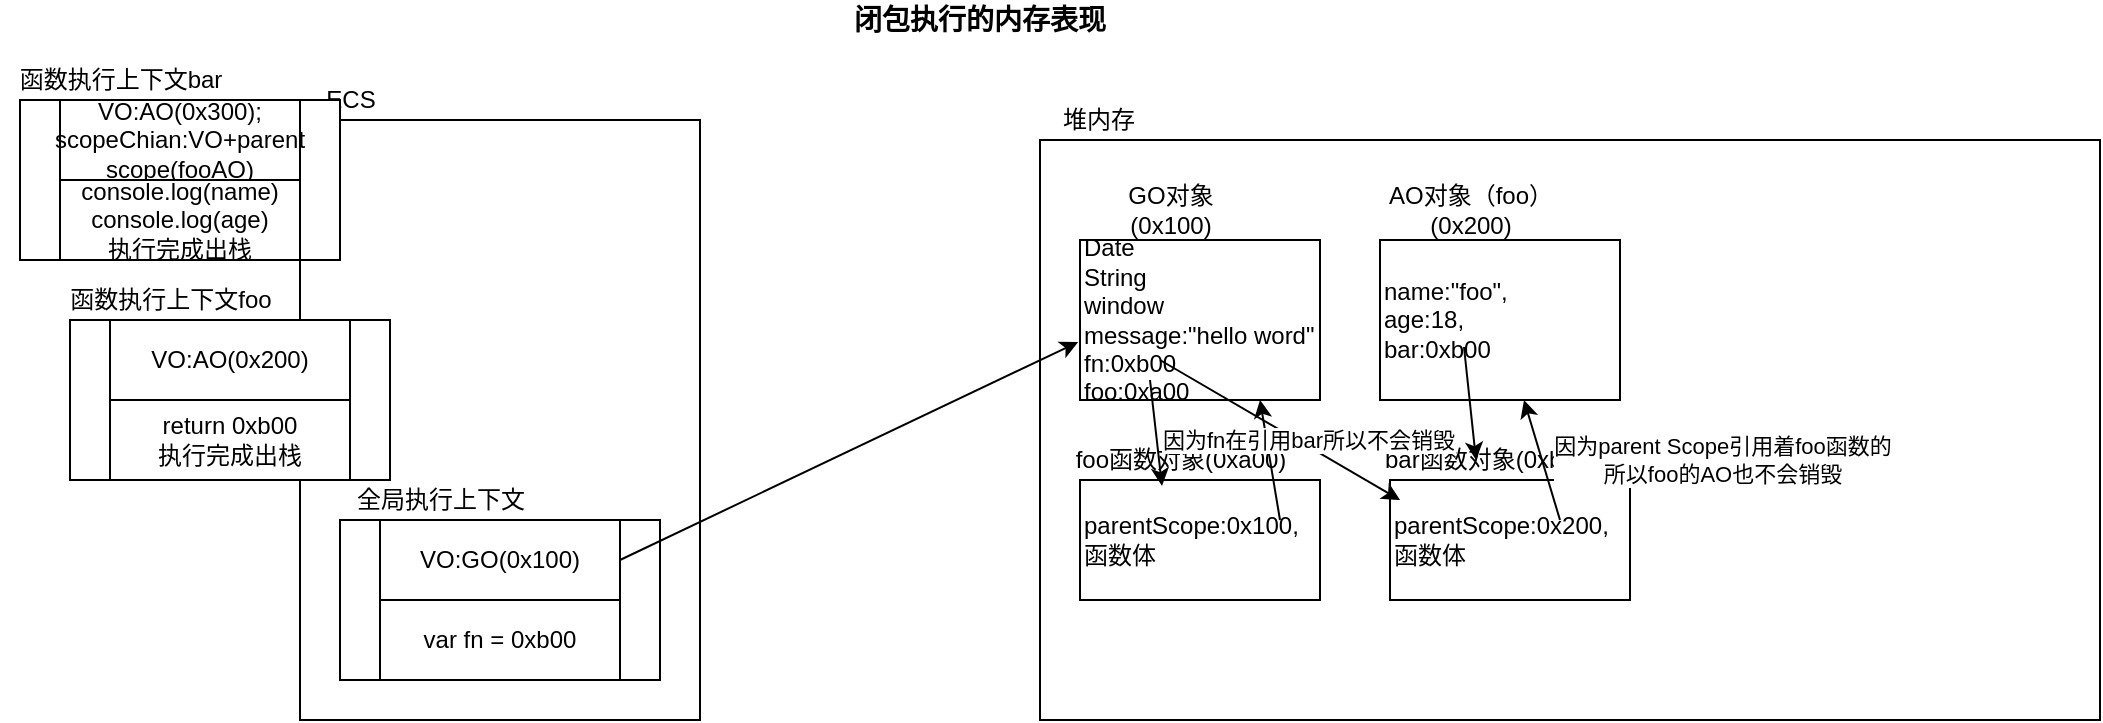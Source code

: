 <mxfile>
    <diagram id="KhUbmHOfdFo0_PB4BV6G" name="第 1 页">
        <mxGraphModel dx="1541" dy="330" grid="1" gridSize="10" guides="1" tooltips="1" connect="1" arrows="1" fold="1" page="1" pageScale="1" pageWidth="827" pageHeight="1169" math="0" shadow="0">
            <root>
                <mxCell id="0"/>
                <mxCell id="1" parent="0"/>
                <mxCell id="2" value="" style="rounded=0;whiteSpace=wrap;html=1;" parent="1" vertex="1">
                    <mxGeometry x="410" y="110" width="530" height="290" as="geometry"/>
                </mxCell>
                <mxCell id="3" value="堆内存" style="text;html=1;align=center;verticalAlign=middle;resizable=0;points=[];autosize=1;strokeColor=none;" parent="1" vertex="1">
                    <mxGeometry x="414" y="90" width="50" height="20" as="geometry"/>
                </mxCell>
                <mxCell id="4" value="Date&lt;br&gt;String&lt;br&gt;&lt;div&gt;&lt;span&gt;window&lt;/span&gt;&lt;/div&gt;&lt;div&gt;&lt;span&gt;message:&quot;hello word&quot;&lt;/span&gt;&lt;/div&gt;&lt;div&gt;&lt;span&gt;fn:0xb00&lt;/span&gt;&lt;/div&gt;&lt;div&gt;&lt;span&gt;foo:0xa00&lt;/span&gt;&lt;/div&gt;" style="rounded=0;whiteSpace=wrap;html=1;align=left;" parent="1" vertex="1">
                    <mxGeometry x="430" y="160" width="120" height="80" as="geometry"/>
                </mxCell>
                <mxCell id="5" value="GO对象&lt;br&gt;(0x100)" style="text;html=1;align=center;verticalAlign=middle;resizable=0;points=[];autosize=1;strokeColor=none;" parent="1" vertex="1">
                    <mxGeometry x="445" y="130" width="60" height="30" as="geometry"/>
                </mxCell>
                <mxCell id="6" value="" style="rounded=0;whiteSpace=wrap;html=1;" parent="1" vertex="1">
                    <mxGeometry x="40" y="100" width="200" height="300" as="geometry"/>
                </mxCell>
                <mxCell id="7" value="ECS" style="text;html=1;align=center;verticalAlign=middle;resizable=0;points=[];autosize=1;strokeColor=none;" parent="1" vertex="1">
                    <mxGeometry x="45" y="80" width="40" height="20" as="geometry"/>
                </mxCell>
                <mxCell id="8" value="" style="rounded=0;whiteSpace=wrap;html=1;" parent="1" vertex="1">
                    <mxGeometry x="60" y="300" width="160" height="80" as="geometry"/>
                </mxCell>
                <mxCell id="9" value="全局执行上下文" style="text;html=1;align=center;verticalAlign=middle;resizable=0;points=[];autosize=1;strokeColor=none;" parent="1" vertex="1">
                    <mxGeometry x="60" y="280" width="100" height="20" as="geometry"/>
                </mxCell>
                <mxCell id="12" value="VO:GO(0x100)" style="rounded=0;whiteSpace=wrap;html=1;" parent="1" vertex="1">
                    <mxGeometry x="80" y="300" width="120" height="40" as="geometry"/>
                </mxCell>
                <mxCell id="13" value="var fn = 0xb00" style="rounded=0;whiteSpace=wrap;html=1;" parent="1" vertex="1">
                    <mxGeometry x="80" y="340" width="120" height="40" as="geometry"/>
                </mxCell>
                <mxCell id="16" value="parentScope:0x100,&lt;br&gt;函数体" style="rounded=0;whiteSpace=wrap;html=1;align=left;" parent="1" vertex="1">
                    <mxGeometry x="430" y="280" width="120" height="60" as="geometry"/>
                </mxCell>
                <mxCell id="17" value="foo函数对象(0xa00)" style="text;html=1;align=center;verticalAlign=middle;resizable=0;points=[];autosize=1;strokeColor=none;" parent="1" vertex="1">
                    <mxGeometry x="420" y="260" width="120" height="20" as="geometry"/>
                </mxCell>
                <mxCell id="18" value="" style="endArrow=classic;html=1;entryX=0.425;entryY=1.15;entryDx=0;entryDy=0;entryPerimeter=0;" parent="1" target="17" edge="1">
                    <mxGeometry width="50" height="50" relative="1" as="geometry">
                        <mxPoint x="465" y="230" as="sourcePoint"/>
                        <mxPoint x="485" y="300" as="targetPoint"/>
                    </mxGeometry>
                </mxCell>
                <mxCell id="19" value="" style="endArrow=classic;html=1;entryX=0.75;entryY=1;entryDx=0;entryDy=0;" parent="1" target="4" edge="1">
                    <mxGeometry width="50" height="50" relative="1" as="geometry">
                        <mxPoint x="530" y="300" as="sourcePoint"/>
                        <mxPoint x="536" y="353" as="targetPoint"/>
                    </mxGeometry>
                </mxCell>
                <mxCell id="34" value="" style="endArrow=classic;html=1;exitX=1;exitY=0.5;exitDx=0;exitDy=0;entryX=-0.008;entryY=0.638;entryDx=0;entryDy=0;entryPerimeter=0;" parent="1" source="12" target="4" edge="1">
                    <mxGeometry width="50" height="50" relative="1" as="geometry">
                        <mxPoint x="320" y="270" as="sourcePoint"/>
                        <mxPoint x="370" y="220" as="targetPoint"/>
                    </mxGeometry>
                </mxCell>
                <mxCell id="35" value="" style="rounded=0;whiteSpace=wrap;html=1;" vertex="1" parent="1">
                    <mxGeometry x="-75" y="200" width="160" height="80" as="geometry"/>
                </mxCell>
                <mxCell id="36" value="函数执行上下文foo" style="text;html=1;align=center;verticalAlign=middle;resizable=0;points=[];autosize=1;strokeColor=none;" vertex="1" parent="1">
                    <mxGeometry x="-85" y="180" width="120" height="20" as="geometry"/>
                </mxCell>
                <mxCell id="37" value="VO:AO(0x200)" style="rounded=0;whiteSpace=wrap;html=1;" vertex="1" parent="1">
                    <mxGeometry x="-55" y="200" width="120" height="40" as="geometry"/>
                </mxCell>
                <mxCell id="38" value="return 0xb00&lt;br&gt;执行完成出栈" style="rounded=0;whiteSpace=wrap;html=1;" vertex="1" parent="1">
                    <mxGeometry x="-55" y="240" width="120" height="40" as="geometry"/>
                </mxCell>
                <mxCell id="39" value="name:&quot;foo&quot;,&lt;br&gt;age:18,&lt;br&gt;bar:0xb00" style="rounded=0;whiteSpace=wrap;html=1;align=left;" vertex="1" parent="1">
                    <mxGeometry x="580" y="160" width="120" height="80" as="geometry"/>
                </mxCell>
                <mxCell id="40" value="AO对象（foo）&lt;br&gt;(0x200)" style="text;html=1;align=center;verticalAlign=middle;resizable=0;points=[];autosize=1;strokeColor=none;" vertex="1" parent="1">
                    <mxGeometry x="575" y="130" width="100" height="30" as="geometry"/>
                </mxCell>
                <mxCell id="41" value="parentScope:0x200,&lt;br&gt;函数体" style="rounded=0;whiteSpace=wrap;html=1;align=left;" vertex="1" parent="1">
                    <mxGeometry x="585" y="280" width="120" height="60" as="geometry"/>
                </mxCell>
                <mxCell id="42" value="bar函数对象(0xb00)" style="text;html=1;align=center;verticalAlign=middle;resizable=0;points=[];autosize=1;strokeColor=none;" vertex="1" parent="1">
                    <mxGeometry x="575" y="260" width="120" height="20" as="geometry"/>
                </mxCell>
                <mxCell id="46" value="" style="endArrow=classic;html=1;" edge="1" parent="1" target="39">
                    <mxGeometry width="50" height="50" relative="1" as="geometry">
                        <mxPoint x="670" y="300" as="sourcePoint"/>
                        <mxPoint x="720" y="250" as="targetPoint"/>
                    </mxGeometry>
                </mxCell>
                <mxCell id="54" value="因为parent Scope引用着foo函数的&lt;br&gt;所以foo的AO也不会销毁" style="edgeLabel;html=1;align=center;verticalAlign=middle;resizable=0;points=[];" vertex="1" connectable="0" parent="46">
                    <mxGeometry x="0.486" y="-1" relative="1" as="geometry">
                        <mxPoint x="93" y="15" as="offset"/>
                    </mxGeometry>
                </mxCell>
                <mxCell id="47" value="" style="endArrow=classic;html=1;" edge="1" parent="1">
                    <mxGeometry width="50" height="50" relative="1" as="geometry">
                        <mxPoint x="622" y="213.5" as="sourcePoint"/>
                        <mxPoint x="628" y="270" as="targetPoint"/>
                    </mxGeometry>
                </mxCell>
                <mxCell id="49" value="&lt;b&gt;&lt;font style=&quot;font-size: 14px&quot;&gt;闭包执行的内存表现&lt;/font&gt;&lt;/b&gt;" style="text;html=1;strokeColor=none;fillColor=none;align=center;verticalAlign=middle;whiteSpace=wrap;rounded=0;" vertex="1" parent="1">
                    <mxGeometry x="295" y="40" width="170" height="20" as="geometry"/>
                </mxCell>
                <mxCell id="52" value="" style="endArrow=classic;html=1;entryX=0.042;entryY=0.167;entryDx=0;entryDy=0;entryPerimeter=0;" edge="1" parent="1" target="41">
                    <mxGeometry width="50" height="50" relative="1" as="geometry">
                        <mxPoint x="470" y="220" as="sourcePoint"/>
                        <mxPoint x="550" y="250" as="targetPoint"/>
                    </mxGeometry>
                </mxCell>
                <mxCell id="53" value="因为fn在引用bar所以不会销毁" style="edgeLabel;html=1;align=center;verticalAlign=middle;resizable=0;points=[];" vertex="1" connectable="0" parent="52">
                    <mxGeometry x="0.21" y="3" relative="1" as="geometry">
                        <mxPoint as="offset"/>
                    </mxGeometry>
                </mxCell>
                <mxCell id="55" value="" style="rounded=0;whiteSpace=wrap;html=1;" vertex="1" parent="1">
                    <mxGeometry x="-100" y="90" width="160" height="80" as="geometry"/>
                </mxCell>
                <mxCell id="56" value="函数执行上下文bar" style="text;html=1;align=center;verticalAlign=middle;resizable=0;points=[];autosize=1;strokeColor=none;" vertex="1" parent="1">
                    <mxGeometry x="-110" y="70" width="120" height="20" as="geometry"/>
                </mxCell>
                <mxCell id="57" value="VO:AO(0x300);&lt;br&gt;scopeChian:VO+parent scope(fooAO)" style="rounded=0;whiteSpace=wrap;html=1;" vertex="1" parent="1">
                    <mxGeometry x="-80" y="90" width="120" height="40" as="geometry"/>
                </mxCell>
                <mxCell id="58" value="console.log(name)&lt;br&gt;console.log(age)&lt;br&gt;执行完成出栈" style="rounded=0;whiteSpace=wrap;html=1;" vertex="1" parent="1">
                    <mxGeometry x="-80" y="130" width="120" height="40" as="geometry"/>
                </mxCell>
            </root>
        </mxGraphModel>
    </diagram>
</mxfile>